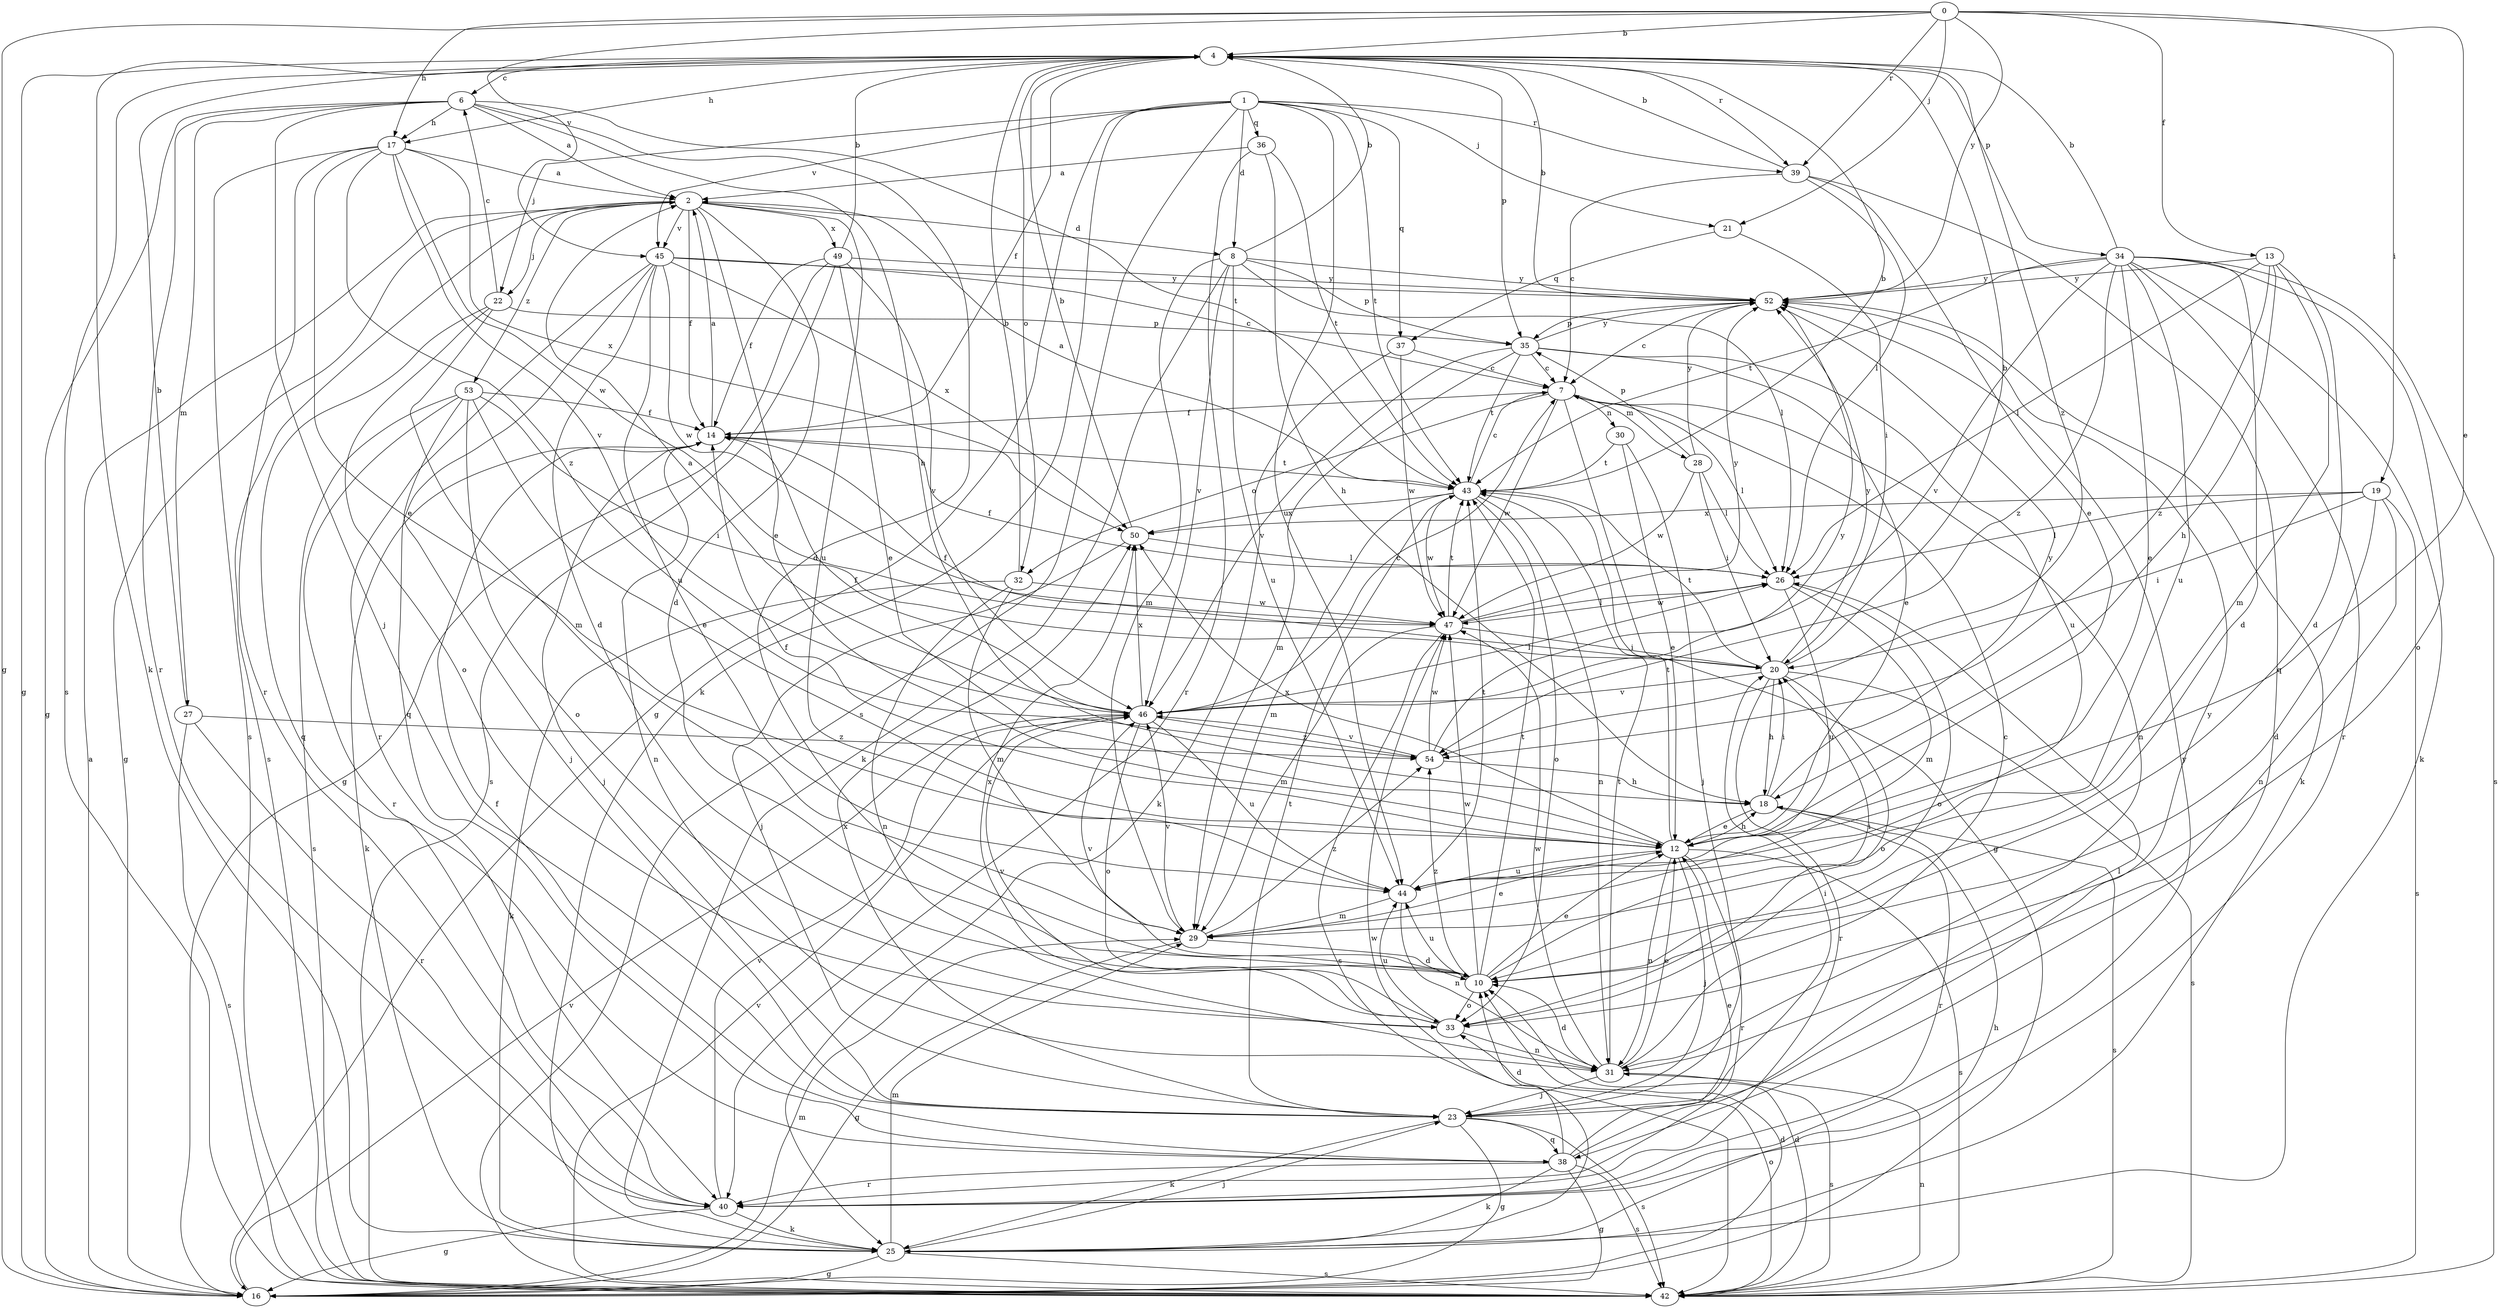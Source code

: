 strict digraph  {
0;
1;
2;
4;
6;
7;
8;
10;
12;
13;
14;
16;
17;
18;
19;
20;
21;
22;
23;
25;
26;
27;
28;
29;
30;
31;
32;
33;
34;
35;
36;
37;
38;
39;
40;
42;
43;
44;
45;
46;
47;
49;
50;
52;
53;
54;
0 -> 4  [label=b];
0 -> 12  [label=e];
0 -> 13  [label=f];
0 -> 16  [label=g];
0 -> 17  [label=h];
0 -> 19  [label=i];
0 -> 21  [label=j];
0 -> 39  [label=r];
0 -> 45  [label=v];
0 -> 52  [label=y];
1 -> 8  [label=d];
1 -> 16  [label=g];
1 -> 21  [label=j];
1 -> 22  [label=j];
1 -> 25  [label=k];
1 -> 36  [label=q];
1 -> 37  [label=q];
1 -> 39  [label=r];
1 -> 42  [label=s];
1 -> 43  [label=t];
1 -> 44  [label=u];
1 -> 45  [label=v];
2 -> 8  [label=d];
2 -> 10  [label=d];
2 -> 12  [label=e];
2 -> 14  [label=f];
2 -> 16  [label=g];
2 -> 22  [label=j];
2 -> 42  [label=s];
2 -> 44  [label=u];
2 -> 45  [label=v];
2 -> 49  [label=x];
2 -> 53  [label=z];
4 -> 6  [label=c];
4 -> 14  [label=f];
4 -> 16  [label=g];
4 -> 17  [label=h];
4 -> 25  [label=k];
4 -> 32  [label=o];
4 -> 34  [label=p];
4 -> 35  [label=p];
4 -> 39  [label=r];
4 -> 42  [label=s];
4 -> 54  [label=z];
6 -> 2  [label=a];
6 -> 10  [label=d];
6 -> 16  [label=g];
6 -> 17  [label=h];
6 -> 18  [label=h];
6 -> 23  [label=j];
6 -> 27  [label=m];
6 -> 40  [label=r];
6 -> 43  [label=t];
7 -> 14  [label=f];
7 -> 16  [label=g];
7 -> 26  [label=l];
7 -> 28  [label=m];
7 -> 30  [label=n];
7 -> 31  [label=n];
7 -> 32  [label=o];
7 -> 47  [label=w];
8 -> 4  [label=b];
8 -> 25  [label=k];
8 -> 26  [label=l];
8 -> 29  [label=m];
8 -> 35  [label=p];
8 -> 44  [label=u];
8 -> 46  [label=v];
8 -> 52  [label=y];
10 -> 12  [label=e];
10 -> 20  [label=i];
10 -> 33  [label=o];
10 -> 43  [label=t];
10 -> 44  [label=u];
10 -> 46  [label=v];
10 -> 47  [label=w];
10 -> 54  [label=z];
12 -> 14  [label=f];
12 -> 18  [label=h];
12 -> 23  [label=j];
12 -> 31  [label=n];
12 -> 40  [label=r];
12 -> 42  [label=s];
12 -> 43  [label=t];
12 -> 44  [label=u];
12 -> 50  [label=x];
13 -> 10  [label=d];
13 -> 18  [label=h];
13 -> 26  [label=l];
13 -> 29  [label=m];
13 -> 52  [label=y];
13 -> 54  [label=z];
14 -> 2  [label=a];
14 -> 23  [label=j];
14 -> 25  [label=k];
14 -> 31  [label=n];
14 -> 43  [label=t];
16 -> 2  [label=a];
16 -> 10  [label=d];
16 -> 29  [label=m];
16 -> 46  [label=v];
17 -> 2  [label=a];
17 -> 12  [label=e];
17 -> 40  [label=r];
17 -> 42  [label=s];
17 -> 46  [label=v];
17 -> 47  [label=w];
17 -> 50  [label=x];
17 -> 54  [label=z];
18 -> 12  [label=e];
18 -> 20  [label=i];
18 -> 40  [label=r];
18 -> 42  [label=s];
18 -> 52  [label=y];
19 -> 10  [label=d];
19 -> 20  [label=i];
19 -> 26  [label=l];
19 -> 31  [label=n];
19 -> 42  [label=s];
19 -> 50  [label=x];
20 -> 4  [label=b];
20 -> 14  [label=f];
20 -> 18  [label=h];
20 -> 33  [label=o];
20 -> 40  [label=r];
20 -> 42  [label=s];
20 -> 43  [label=t];
20 -> 46  [label=v];
20 -> 52  [label=y];
21 -> 20  [label=i];
21 -> 37  [label=q];
22 -> 6  [label=c];
22 -> 29  [label=m];
22 -> 33  [label=o];
22 -> 35  [label=p];
22 -> 38  [label=q];
23 -> 16  [label=g];
23 -> 20  [label=i];
23 -> 25  [label=k];
23 -> 38  [label=q];
23 -> 42  [label=s];
23 -> 43  [label=t];
23 -> 50  [label=x];
23 -> 52  [label=y];
25 -> 16  [label=g];
25 -> 18  [label=h];
25 -> 23  [label=j];
25 -> 29  [label=m];
25 -> 42  [label=s];
25 -> 47  [label=w];
26 -> 14  [label=f];
26 -> 29  [label=m];
26 -> 33  [label=o];
26 -> 44  [label=u];
26 -> 47  [label=w];
27 -> 4  [label=b];
27 -> 40  [label=r];
27 -> 42  [label=s];
27 -> 54  [label=z];
28 -> 20  [label=i];
28 -> 26  [label=l];
28 -> 35  [label=p];
28 -> 47  [label=w];
28 -> 52  [label=y];
29 -> 10  [label=d];
29 -> 12  [label=e];
29 -> 16  [label=g];
29 -> 46  [label=v];
29 -> 54  [label=z];
30 -> 12  [label=e];
30 -> 23  [label=j];
30 -> 43  [label=t];
31 -> 7  [label=c];
31 -> 10  [label=d];
31 -> 12  [label=e];
31 -> 23  [label=j];
31 -> 42  [label=s];
31 -> 43  [label=t];
31 -> 47  [label=w];
32 -> 4  [label=b];
32 -> 25  [label=k];
32 -> 29  [label=m];
32 -> 31  [label=n];
32 -> 47  [label=w];
33 -> 31  [label=n];
33 -> 44  [label=u];
33 -> 46  [label=v];
33 -> 50  [label=x];
34 -> 4  [label=b];
34 -> 10  [label=d];
34 -> 12  [label=e];
34 -> 25  [label=k];
34 -> 33  [label=o];
34 -> 40  [label=r];
34 -> 42  [label=s];
34 -> 43  [label=t];
34 -> 44  [label=u];
34 -> 46  [label=v];
34 -> 52  [label=y];
34 -> 54  [label=z];
35 -> 7  [label=c];
35 -> 12  [label=e];
35 -> 29  [label=m];
35 -> 43  [label=t];
35 -> 44  [label=u];
35 -> 46  [label=v];
35 -> 52  [label=y];
36 -> 2  [label=a];
36 -> 18  [label=h];
36 -> 40  [label=r];
36 -> 43  [label=t];
37 -> 7  [label=c];
37 -> 25  [label=k];
37 -> 47  [label=w];
38 -> 10  [label=d];
38 -> 12  [label=e];
38 -> 14  [label=f];
38 -> 16  [label=g];
38 -> 25  [label=k];
38 -> 26  [label=l];
38 -> 40  [label=r];
38 -> 42  [label=s];
39 -> 4  [label=b];
39 -> 7  [label=c];
39 -> 12  [label=e];
39 -> 26  [label=l];
39 -> 38  [label=q];
40 -> 16  [label=g];
40 -> 25  [label=k];
40 -> 46  [label=v];
40 -> 52  [label=y];
42 -> 10  [label=d];
42 -> 31  [label=n];
42 -> 33  [label=o];
42 -> 46  [label=v];
43 -> 2  [label=a];
43 -> 4  [label=b];
43 -> 7  [label=c];
43 -> 29  [label=m];
43 -> 31  [label=n];
43 -> 33  [label=o];
43 -> 47  [label=w];
43 -> 50  [label=x];
44 -> 29  [label=m];
44 -> 31  [label=n];
44 -> 43  [label=t];
45 -> 7  [label=c];
45 -> 10  [label=d];
45 -> 38  [label=q];
45 -> 40  [label=r];
45 -> 44  [label=u];
45 -> 47  [label=w];
45 -> 50  [label=x];
45 -> 52  [label=y];
46 -> 2  [label=a];
46 -> 7  [label=c];
46 -> 14  [label=f];
46 -> 26  [label=l];
46 -> 33  [label=o];
46 -> 44  [label=u];
46 -> 50  [label=x];
46 -> 54  [label=z];
47 -> 20  [label=i];
47 -> 26  [label=l];
47 -> 29  [label=m];
47 -> 42  [label=s];
47 -> 43  [label=t];
47 -> 52  [label=y];
49 -> 4  [label=b];
49 -> 12  [label=e];
49 -> 14  [label=f];
49 -> 16  [label=g];
49 -> 42  [label=s];
49 -> 46  [label=v];
49 -> 52  [label=y];
50 -> 4  [label=b];
50 -> 23  [label=j];
50 -> 26  [label=l];
52 -> 4  [label=b];
52 -> 7  [label=c];
52 -> 25  [label=k];
52 -> 35  [label=p];
53 -> 12  [label=e];
53 -> 14  [label=f];
53 -> 20  [label=i];
53 -> 23  [label=j];
53 -> 33  [label=o];
53 -> 40  [label=r];
53 -> 42  [label=s];
54 -> 18  [label=h];
54 -> 46  [label=v];
54 -> 47  [label=w];
54 -> 52  [label=y];
}
